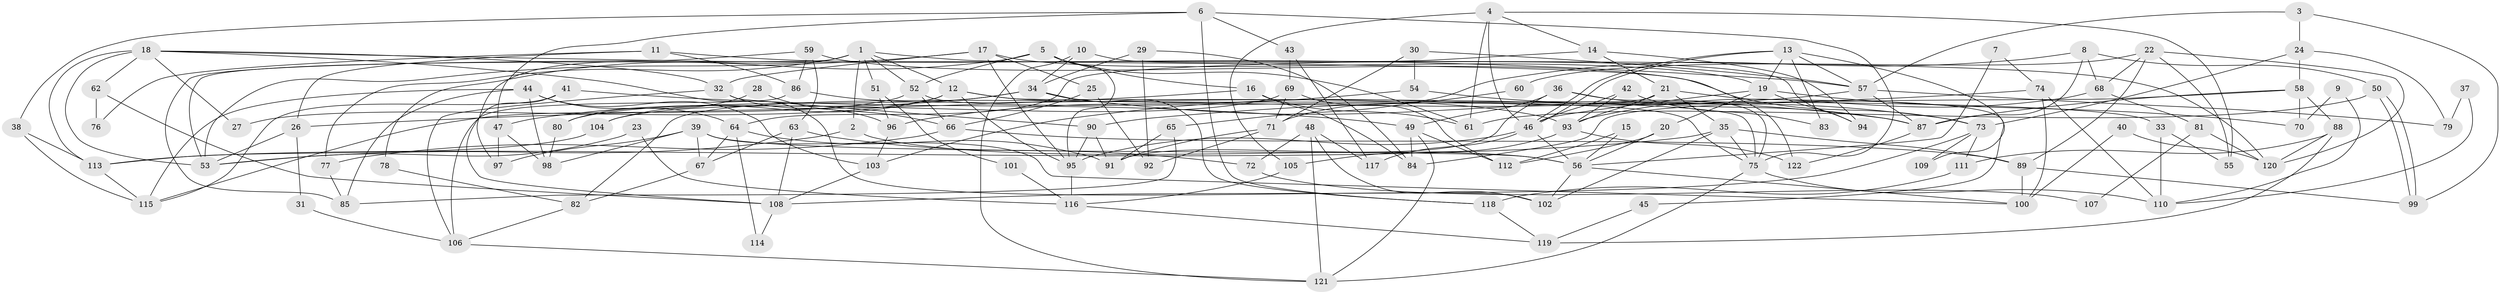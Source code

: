 // coarse degree distribution, {9: 0.038461538461538464, 3: 0.19230769230769232, 5: 0.15384615384615385, 6: 0.07692307692307693, 7: 0.19230769230769232, 2: 0.1282051282051282, 4: 0.14102564102564102, 8: 0.05128205128205128, 13: 0.01282051282051282, 10: 0.01282051282051282}
// Generated by graph-tools (version 1.1) at 2025/23/03/03/25 07:23:57]
// undirected, 122 vertices, 244 edges
graph export_dot {
graph [start="1"]
  node [color=gray90,style=filled];
  1;
  2;
  3;
  4;
  5;
  6;
  7;
  8;
  9;
  10;
  11;
  12;
  13;
  14;
  15;
  16;
  17;
  18;
  19;
  20;
  21;
  22;
  23;
  24;
  25;
  26;
  27;
  28;
  29;
  30;
  31;
  32;
  33;
  34;
  35;
  36;
  37;
  38;
  39;
  40;
  41;
  42;
  43;
  44;
  45;
  46;
  47;
  48;
  49;
  50;
  51;
  52;
  53;
  54;
  55;
  56;
  57;
  58;
  59;
  60;
  61;
  62;
  63;
  64;
  65;
  66;
  67;
  68;
  69;
  70;
  71;
  72;
  73;
  74;
  75;
  76;
  77;
  78;
  79;
  80;
  81;
  82;
  83;
  84;
  85;
  86;
  87;
  88;
  89;
  90;
  91;
  92;
  93;
  94;
  95;
  96;
  97;
  98;
  99;
  100;
  101;
  102;
  103;
  104;
  105;
  106;
  107;
  108;
  109;
  110;
  111;
  112;
  113;
  114;
  115;
  116;
  117;
  118;
  119;
  120;
  121;
  122;
  1 -- 12;
  1 -- 52;
  1 -- 2;
  1 -- 51;
  1 -- 53;
  1 -- 77;
  1 -- 97;
  1 -- 122;
  2 -- 53;
  2 -- 56;
  3 -- 99;
  3 -- 57;
  3 -- 24;
  4 -- 105;
  4 -- 55;
  4 -- 14;
  4 -- 46;
  4 -- 61;
  5 -- 61;
  5 -- 95;
  5 -- 16;
  5 -- 52;
  5 -- 78;
  6 -- 47;
  6 -- 75;
  6 -- 38;
  6 -- 43;
  6 -- 118;
  7 -- 56;
  7 -- 74;
  8 -- 65;
  8 -- 50;
  8 -- 68;
  8 -- 87;
  9 -- 70;
  9 -- 110;
  10 -- 34;
  10 -- 94;
  10 -- 121;
  11 -- 26;
  11 -- 86;
  11 -- 76;
  11 -- 120;
  12 -- 75;
  12 -- 104;
  12 -- 27;
  12 -- 33;
  12 -- 95;
  13 -- 57;
  13 -- 46;
  13 -- 46;
  13 -- 19;
  13 -- 83;
  13 -- 109;
  14 -- 21;
  14 -- 64;
  14 -- 94;
  15 -- 56;
  15 -- 112;
  16 -- 84;
  16 -- 26;
  16 -- 61;
  17 -- 95;
  17 -- 19;
  17 -- 25;
  17 -- 32;
  17 -- 53;
  18 -- 32;
  18 -- 53;
  18 -- 27;
  18 -- 57;
  18 -- 62;
  18 -- 102;
  18 -- 113;
  19 -- 46;
  19 -- 20;
  19 -- 70;
  19 -- 94;
  20 -- 56;
  20 -- 112;
  21 -- 93;
  21 -- 35;
  21 -- 45;
  21 -- 82;
  22 -- 68;
  22 -- 89;
  22 -- 55;
  22 -- 60;
  22 -- 120;
  23 -- 116;
  23 -- 53;
  24 -- 58;
  24 -- 73;
  24 -- 79;
  25 -- 92;
  25 -- 66;
  26 -- 53;
  26 -- 31;
  28 -- 80;
  28 -- 66;
  29 -- 34;
  29 -- 84;
  29 -- 92;
  30 -- 71;
  30 -- 57;
  30 -- 54;
  31 -- 106;
  32 -- 96;
  32 -- 90;
  32 -- 106;
  33 -- 110;
  33 -- 55;
  34 -- 47;
  34 -- 87;
  34 -- 80;
  34 -- 118;
  35 -- 102;
  35 -- 113;
  35 -- 75;
  35 -- 89;
  36 -- 91;
  36 -- 75;
  36 -- 49;
  36 -- 87;
  37 -- 110;
  37 -- 79;
  38 -- 113;
  38 -- 115;
  39 -- 67;
  39 -- 56;
  39 -- 97;
  39 -- 98;
  39 -- 100;
  40 -- 120;
  40 -- 100;
  41 -- 115;
  41 -- 49;
  41 -- 108;
  42 -- 93;
  42 -- 46;
  42 -- 83;
  43 -- 117;
  43 -- 69;
  44 -- 115;
  44 -- 103;
  44 -- 64;
  44 -- 85;
  44 -- 98;
  45 -- 119;
  46 -- 56;
  46 -- 95;
  46 -- 117;
  47 -- 98;
  47 -- 97;
  48 -- 102;
  48 -- 121;
  48 -- 72;
  48 -- 117;
  49 -- 121;
  49 -- 84;
  49 -- 112;
  50 -- 61;
  50 -- 99;
  50 -- 99;
  51 -- 96;
  51 -- 101;
  52 -- 66;
  52 -- 75;
  52 -- 115;
  54 -- 73;
  54 -- 96;
  56 -- 100;
  56 -- 102;
  57 -- 87;
  57 -- 79;
  57 -- 103;
  58 -- 87;
  58 -- 88;
  58 -- 70;
  58 -- 84;
  59 -- 73;
  59 -- 85;
  59 -- 63;
  59 -- 86;
  60 -- 71;
  62 -- 108;
  62 -- 76;
  63 -- 67;
  63 -- 72;
  63 -- 108;
  64 -- 67;
  64 -- 91;
  64 -- 114;
  65 -- 85;
  65 -- 91;
  66 -- 89;
  66 -- 77;
  67 -- 82;
  68 -- 93;
  68 -- 81;
  69 -- 112;
  69 -- 71;
  69 -- 104;
  71 -- 91;
  71 -- 92;
  72 -- 107;
  73 -- 108;
  73 -- 109;
  73 -- 111;
  74 -- 100;
  74 -- 90;
  74 -- 110;
  75 -- 110;
  75 -- 121;
  77 -- 85;
  78 -- 82;
  80 -- 98;
  81 -- 120;
  81 -- 107;
  82 -- 106;
  86 -- 106;
  86 -- 93;
  87 -- 122;
  88 -- 111;
  88 -- 120;
  88 -- 119;
  89 -- 100;
  89 -- 99;
  90 -- 95;
  90 -- 91;
  93 -- 122;
  93 -- 105;
  95 -- 116;
  96 -- 103;
  101 -- 116;
  103 -- 108;
  104 -- 113;
  105 -- 116;
  106 -- 121;
  108 -- 114;
  111 -- 118;
  113 -- 115;
  116 -- 119;
  118 -- 119;
}
